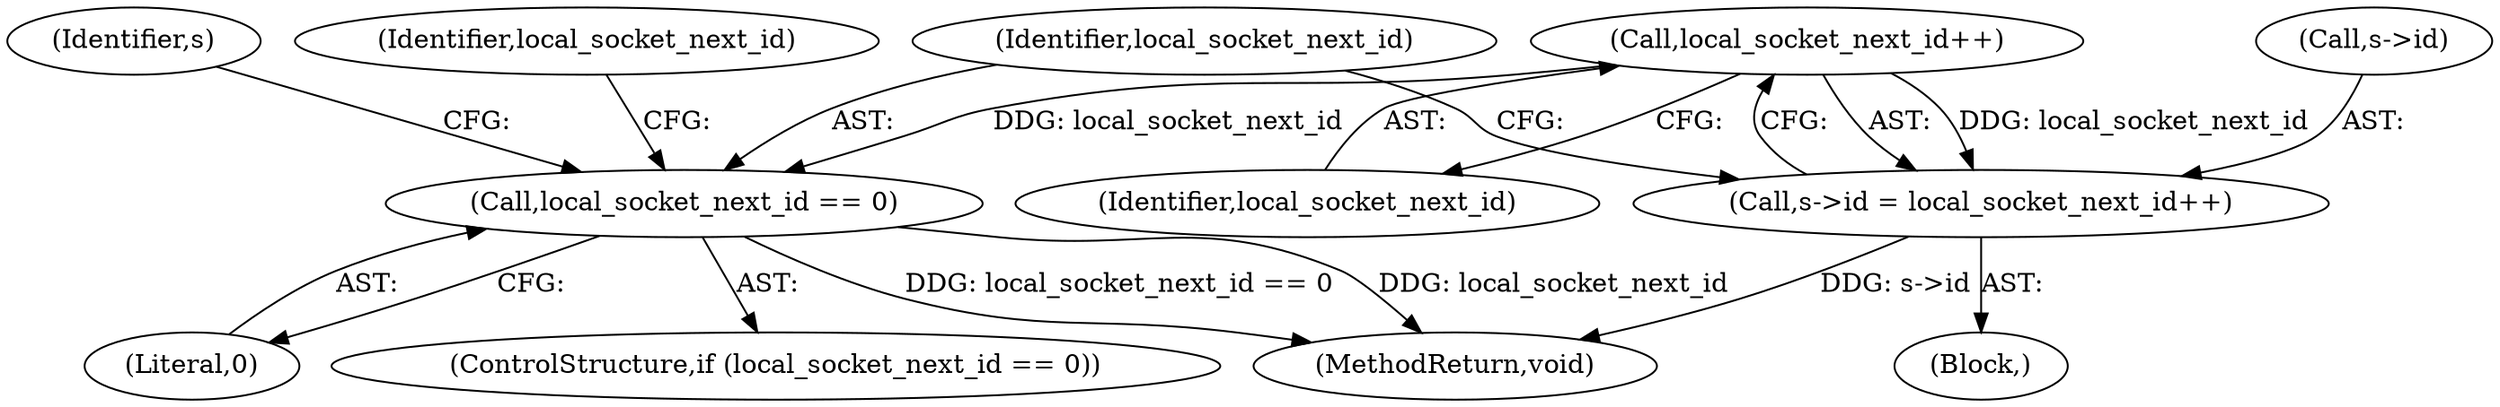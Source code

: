 digraph "0_Android_268068f25673242d1d5130d96202d3288c91b700_1@API" {
"1000110" [label="(Call,local_socket_next_id++)"];
"1000106" [label="(Call,s->id = local_socket_next_id++)"];
"1000113" [label="(Call,local_socket_next_id == 0)"];
"1000102" [label="(Block,)"];
"1000106" [label="(Call,s->id = local_socket_next_id++)"];
"1000118" [label="(Identifier,local_socket_next_id)"];
"1000127" [label="(MethodReturn,void)"];
"1000110" [label="(Call,local_socket_next_id++)"];
"1000112" [label="(ControlStructure,if (local_socket_next_id == 0))"];
"1000111" [label="(Identifier,local_socket_next_id)"];
"1000113" [label="(Call,local_socket_next_id == 0)"];
"1000121" [label="(Identifier,s)"];
"1000114" [label="(Identifier,local_socket_next_id)"];
"1000107" [label="(Call,s->id)"];
"1000115" [label="(Literal,0)"];
"1000110" -> "1000106"  [label="AST: "];
"1000110" -> "1000111"  [label="CFG: "];
"1000111" -> "1000110"  [label="AST: "];
"1000106" -> "1000110"  [label="CFG: "];
"1000110" -> "1000106"  [label="DDG: local_socket_next_id"];
"1000110" -> "1000113"  [label="DDG: local_socket_next_id"];
"1000106" -> "1000102"  [label="AST: "];
"1000107" -> "1000106"  [label="AST: "];
"1000114" -> "1000106"  [label="CFG: "];
"1000106" -> "1000127"  [label="DDG: s->id"];
"1000113" -> "1000112"  [label="AST: "];
"1000113" -> "1000115"  [label="CFG: "];
"1000114" -> "1000113"  [label="AST: "];
"1000115" -> "1000113"  [label="AST: "];
"1000118" -> "1000113"  [label="CFG: "];
"1000121" -> "1000113"  [label="CFG: "];
"1000113" -> "1000127"  [label="DDG: local_socket_next_id"];
"1000113" -> "1000127"  [label="DDG: local_socket_next_id == 0"];
}
